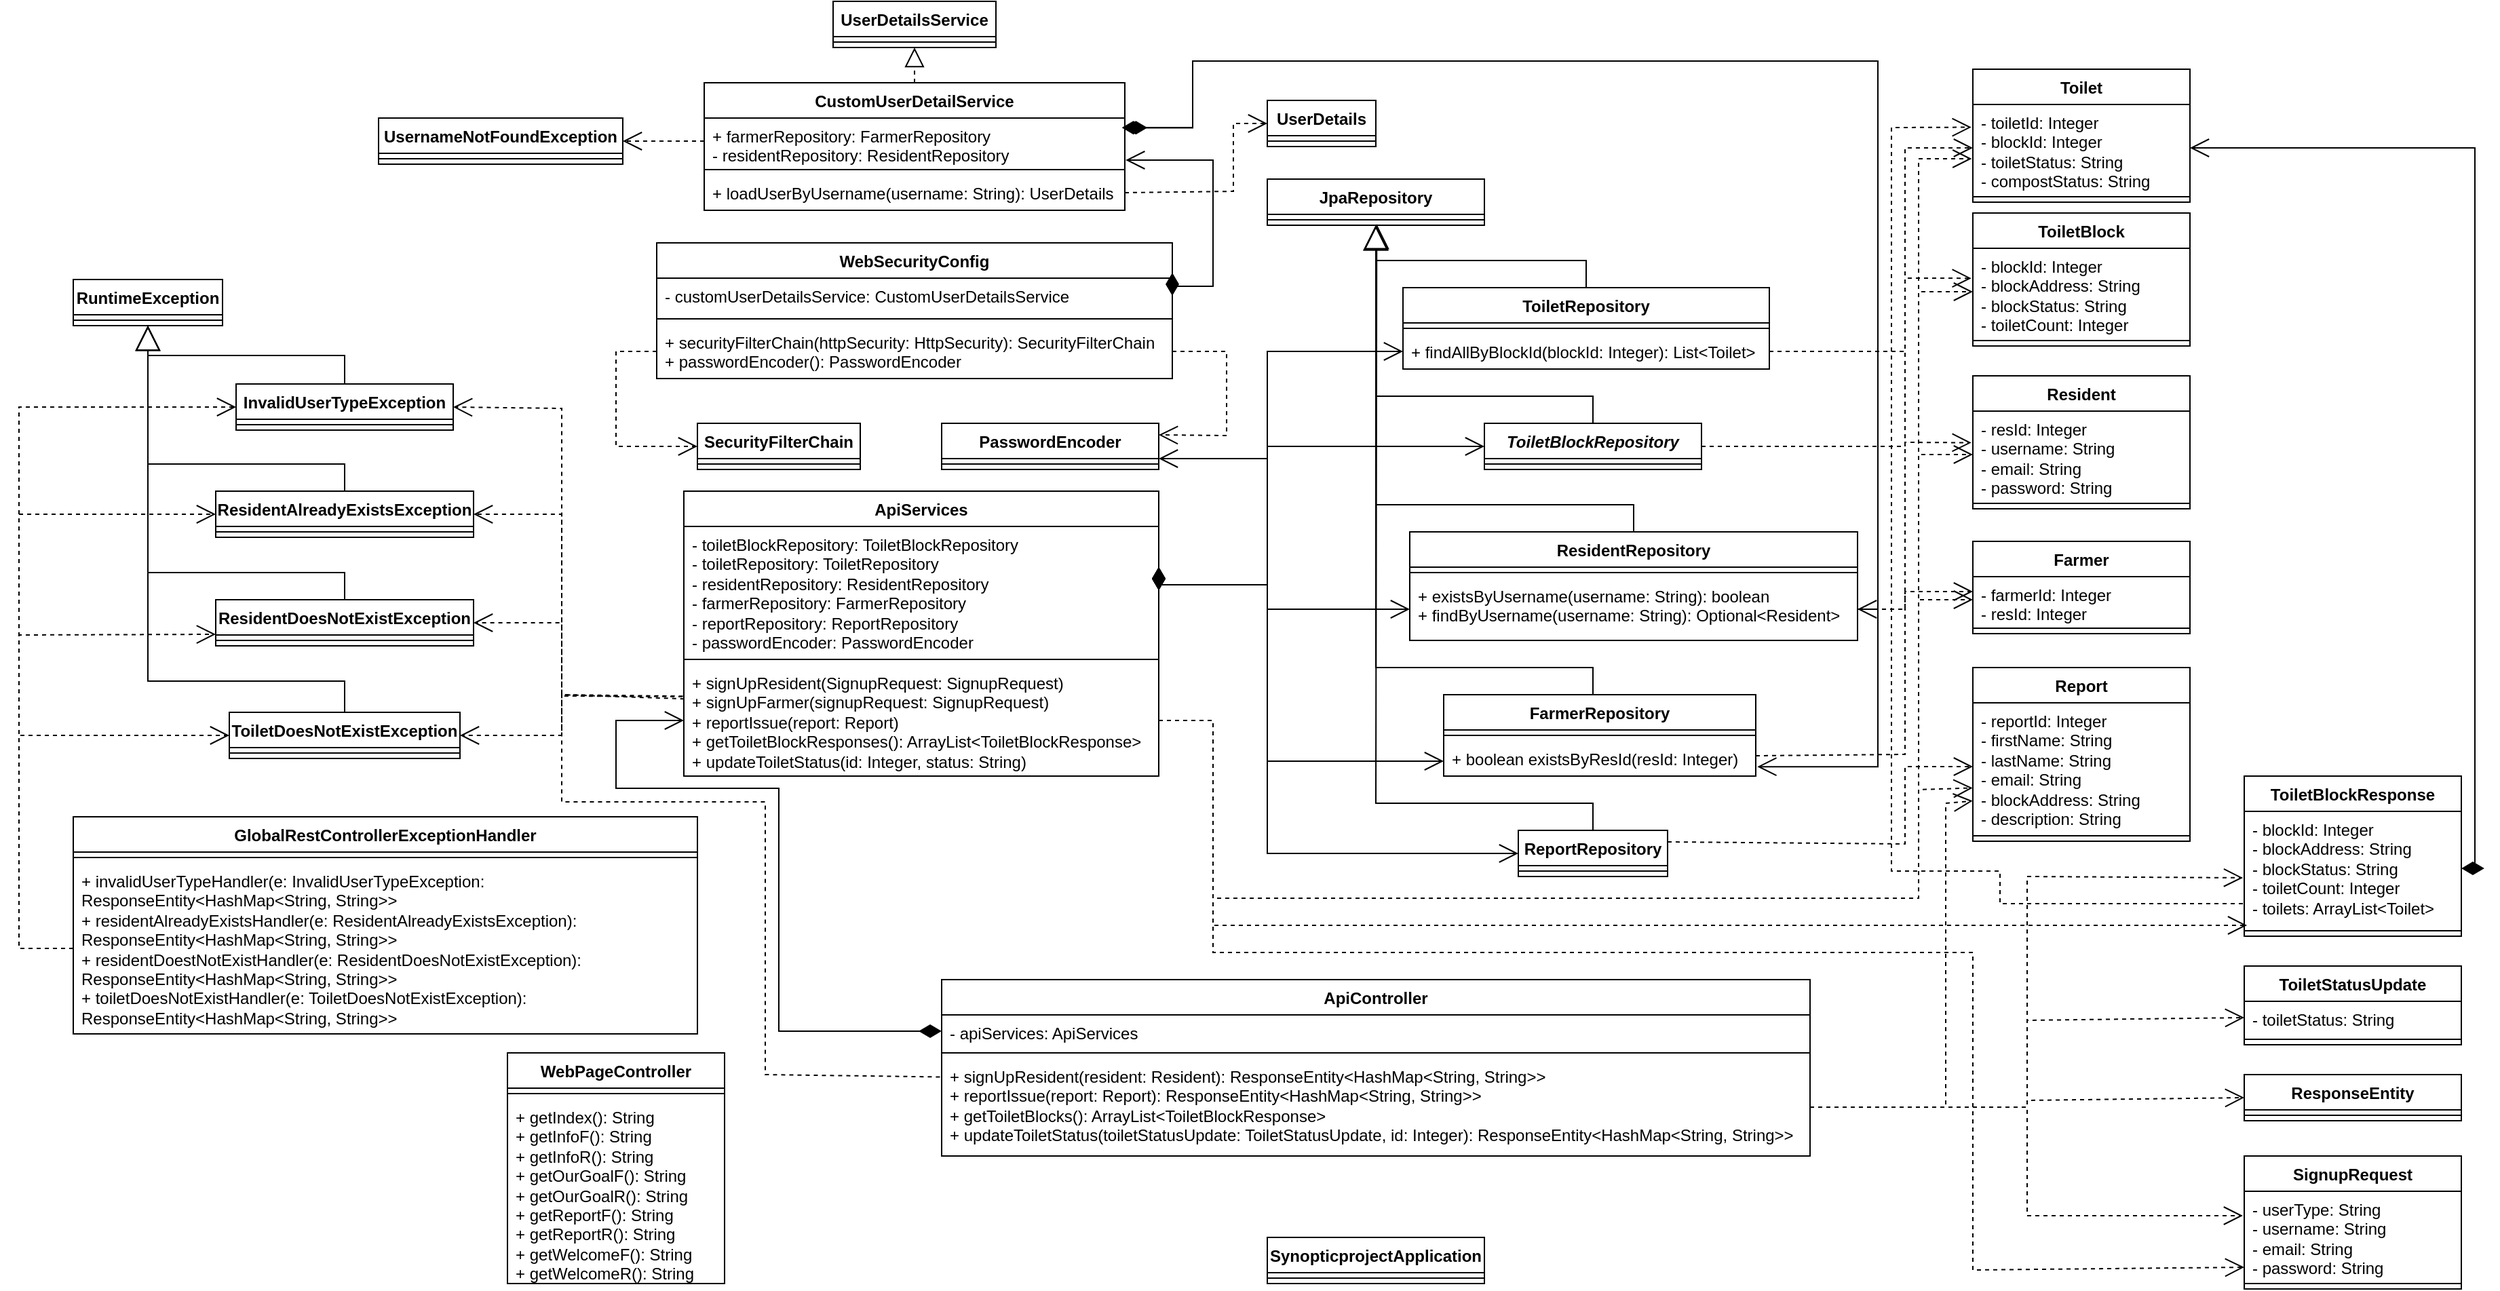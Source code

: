 <mxfile version="27.1.4">
  <diagram name="Page-1" id="cPCItrntrJXn3b4PFShH">
    <mxGraphModel dx="1148" dy="518" grid="1" gridSize="10" guides="1" tooltips="1" connect="1" arrows="1" fold="1" page="1" pageScale="1" pageWidth="1920" pageHeight="1080" math="0" shadow="0">
      <root>
        <mxCell id="0" />
        <mxCell id="1" parent="0" />
        <mxCell id="fgQgiCOuEwH0M2lLemn4-1" value="&lt;div&gt;ApiController&lt;/div&gt;" style="swimlane;fontStyle=1;align=center;verticalAlign=top;childLayout=stackLayout;horizontal=1;startSize=26;horizontalStack=0;resizeParent=1;resizeParentMax=0;resizeLast=0;collapsible=1;marginBottom=0;whiteSpace=wrap;html=1;" parent="1" vertex="1">
          <mxGeometry x="735" y="811" width="640" height="130" as="geometry" />
        </mxCell>
        <mxCell id="fgQgiCOuEwH0M2lLemn4-2" value="- apiServices: ApiServices" style="text;strokeColor=none;fillColor=none;align=left;verticalAlign=top;spacingLeft=4;spacingRight=4;overflow=hidden;rotatable=0;points=[[0,0.5],[1,0.5]];portConstraint=eastwest;whiteSpace=wrap;html=1;" parent="fgQgiCOuEwH0M2lLemn4-1" vertex="1">
          <mxGeometry y="26" width="640" height="24" as="geometry" />
        </mxCell>
        <mxCell id="fgQgiCOuEwH0M2lLemn4-3" value="" style="line;strokeWidth=1;fillColor=none;align=left;verticalAlign=middle;spacingTop=-1;spacingLeft=3;spacingRight=3;rotatable=0;labelPosition=right;points=[];portConstraint=eastwest;strokeColor=inherit;" parent="fgQgiCOuEwH0M2lLemn4-1" vertex="1">
          <mxGeometry y="50" width="640" height="8" as="geometry" />
        </mxCell>
        <mxCell id="fgQgiCOuEwH0M2lLemn4-4" value="&lt;div&gt;+ signUpResident(resident: Resident): ResponseEntity&amp;lt;HashMap&amp;lt;String, String&amp;gt;&amp;gt;&lt;/div&gt;&lt;div&gt;+ reportIssue(report: Report): ResponseEntity&amp;lt;HashMap&amp;lt;String, String&amp;gt;&amp;gt;&lt;/div&gt;&lt;div&gt;+ getToiletBlocks(): ArrayList&amp;lt;ToiletBlockResponse&amp;gt;&lt;/div&gt;&lt;div&gt;+ updateToiletStatus(toiletStatusUpdate: ToiletStatusUpdate, id: Integer): ResponseEntity&amp;lt;HashMap&amp;lt;String, String&amp;gt;&amp;gt;&lt;/div&gt;" style="text;strokeColor=none;fillColor=none;align=left;verticalAlign=top;spacingLeft=4;spacingRight=4;overflow=hidden;rotatable=0;points=[[0,0.5],[1,0.5]];portConstraint=eastwest;whiteSpace=wrap;html=1;" parent="fgQgiCOuEwH0M2lLemn4-1" vertex="1">
          <mxGeometry y="58" width="640" height="72" as="geometry" />
        </mxCell>
        <mxCell id="fgQgiCOuEwH0M2lLemn4-5" value="Farmer" style="swimlane;fontStyle=1;align=center;verticalAlign=top;childLayout=stackLayout;horizontal=1;startSize=26;horizontalStack=0;resizeParent=1;resizeParentMax=0;resizeLast=0;collapsible=1;marginBottom=0;whiteSpace=wrap;html=1;" parent="1" vertex="1">
          <mxGeometry x="1495" y="488" width="160" height="68" as="geometry" />
        </mxCell>
        <mxCell id="fgQgiCOuEwH0M2lLemn4-6" value="&lt;div&gt;- farmerId: Integer&lt;/div&gt;&lt;div&gt;- resId: Integer&lt;/div&gt;" style="text;strokeColor=none;fillColor=none;align=left;verticalAlign=top;spacingLeft=4;spacingRight=4;overflow=hidden;rotatable=0;points=[[0,0.5],[1,0.5]];portConstraint=eastwest;whiteSpace=wrap;html=1;" parent="fgQgiCOuEwH0M2lLemn4-5" vertex="1">
          <mxGeometry y="26" width="160" height="34" as="geometry" />
        </mxCell>
        <mxCell id="fgQgiCOuEwH0M2lLemn4-7" value="" style="line;strokeWidth=1;fillColor=none;align=left;verticalAlign=middle;spacingTop=-1;spacingLeft=3;spacingRight=3;rotatable=0;labelPosition=right;points=[];portConstraint=eastwest;strokeColor=inherit;" parent="fgQgiCOuEwH0M2lLemn4-5" vertex="1">
          <mxGeometry y="60" width="160" height="8" as="geometry" />
        </mxCell>
        <mxCell id="fgQgiCOuEwH0M2lLemn4-22" value="SynopticprojectApplication" style="swimlane;fontStyle=1;align=center;verticalAlign=top;childLayout=stackLayout;horizontal=1;startSize=26;horizontalStack=0;resizeParent=1;resizeParentMax=0;resizeLast=0;collapsible=1;marginBottom=0;whiteSpace=wrap;html=1;" parent="1" vertex="1">
          <mxGeometry x="975" y="1001" width="160" height="34" as="geometry" />
        </mxCell>
        <mxCell id="fgQgiCOuEwH0M2lLemn4-24" value="" style="line;strokeWidth=1;fillColor=none;align=left;verticalAlign=middle;spacingTop=-1;spacingLeft=3;spacingRight=3;rotatable=0;labelPosition=right;points=[];portConstraint=eastwest;strokeColor=inherit;" parent="fgQgiCOuEwH0M2lLemn4-22" vertex="1">
          <mxGeometry y="26" width="160" height="8" as="geometry" />
        </mxCell>
        <mxCell id="fgQgiCOuEwH0M2lLemn4-26" value="Toilet" style="swimlane;fontStyle=1;align=center;verticalAlign=top;childLayout=stackLayout;horizontal=1;startSize=26;horizontalStack=0;resizeParent=1;resizeParentMax=0;resizeLast=0;collapsible=1;marginBottom=0;whiteSpace=wrap;html=1;" parent="1" vertex="1">
          <mxGeometry x="1495" y="140" width="160" height="98" as="geometry" />
        </mxCell>
        <mxCell id="fgQgiCOuEwH0M2lLemn4-27" value="&lt;div&gt;- toiletId: Integer&lt;/div&gt;&lt;div&gt;- blockId: Integer&lt;/div&gt;&lt;div&gt;- toiletStatus: String&lt;/div&gt;&lt;div&gt;- compostStatus: String&lt;/div&gt;" style="text;strokeColor=none;fillColor=none;align=left;verticalAlign=top;spacingLeft=4;spacingRight=4;overflow=hidden;rotatable=0;points=[[0,0.5],[1,0.5]];portConstraint=eastwest;whiteSpace=wrap;html=1;" parent="fgQgiCOuEwH0M2lLemn4-26" vertex="1">
          <mxGeometry y="26" width="160" height="64" as="geometry" />
        </mxCell>
        <mxCell id="fgQgiCOuEwH0M2lLemn4-28" value="" style="line;strokeWidth=1;fillColor=none;align=left;verticalAlign=middle;spacingTop=-1;spacingLeft=3;spacingRight=3;rotatable=0;labelPosition=right;points=[];portConstraint=eastwest;strokeColor=inherit;" parent="fgQgiCOuEwH0M2lLemn4-26" vertex="1">
          <mxGeometry y="90" width="160" height="8" as="geometry" />
        </mxCell>
        <mxCell id="fgQgiCOuEwH0M2lLemn4-30" value="ToiletBlock" style="swimlane;fontStyle=1;align=center;verticalAlign=top;childLayout=stackLayout;horizontal=1;startSize=26;horizontalStack=0;resizeParent=1;resizeParentMax=0;resizeLast=0;collapsible=1;marginBottom=0;whiteSpace=wrap;html=1;" parent="1" vertex="1">
          <mxGeometry x="1495" y="246" width="160" height="98" as="geometry" />
        </mxCell>
        <mxCell id="fgQgiCOuEwH0M2lLemn4-31" value="&lt;div&gt;- blockId: Integer&lt;/div&gt;&lt;div&gt;- blockAddress: String&lt;/div&gt;&lt;div&gt;- blockStatus: String&lt;/div&gt;&lt;div&gt;- toiletCount: Integer&lt;/div&gt;" style="text;strokeColor=none;fillColor=none;align=left;verticalAlign=top;spacingLeft=4;spacingRight=4;overflow=hidden;rotatable=0;points=[[0,0.5],[1,0.5]];portConstraint=eastwest;whiteSpace=wrap;html=1;" parent="fgQgiCOuEwH0M2lLemn4-30" vertex="1">
          <mxGeometry y="26" width="160" height="64" as="geometry" />
        </mxCell>
        <mxCell id="fgQgiCOuEwH0M2lLemn4-32" value="" style="line;strokeWidth=1;fillColor=none;align=left;verticalAlign=middle;spacingTop=-1;spacingLeft=3;spacingRight=3;rotatable=0;labelPosition=right;points=[];portConstraint=eastwest;strokeColor=inherit;" parent="fgQgiCOuEwH0M2lLemn4-30" vertex="1">
          <mxGeometry y="90" width="160" height="8" as="geometry" />
        </mxCell>
        <mxCell id="fgQgiCOuEwH0M2lLemn4-34" value="&lt;i&gt;ToiletBlockRepository&lt;/i&gt;" style="swimlane;fontStyle=1;align=center;verticalAlign=top;childLayout=stackLayout;horizontal=1;startSize=26;horizontalStack=0;resizeParent=1;resizeParentMax=0;resizeLast=0;collapsible=1;marginBottom=0;whiteSpace=wrap;html=1;" parent="1" vertex="1">
          <mxGeometry x="1135" y="401" width="160" height="34" as="geometry" />
        </mxCell>
        <mxCell id="fgQgiCOuEwH0M2lLemn4-36" value="" style="line;strokeWidth=1;fillColor=none;align=left;verticalAlign=middle;spacingTop=-1;spacingLeft=3;spacingRight=3;rotatable=0;labelPosition=right;points=[];portConstraint=eastwest;strokeColor=inherit;" parent="fgQgiCOuEwH0M2lLemn4-34" vertex="1">
          <mxGeometry y="26" width="160" height="8" as="geometry" />
        </mxCell>
        <mxCell id="fgQgiCOuEwH0M2lLemn4-42" value="WebPageController" style="swimlane;fontStyle=1;align=center;verticalAlign=top;childLayout=stackLayout;horizontal=1;startSize=26;horizontalStack=0;resizeParent=1;resizeParentMax=0;resizeLast=0;collapsible=1;marginBottom=0;whiteSpace=wrap;html=1;" parent="1" vertex="1">
          <mxGeometry x="415" y="865" width="160" height="170" as="geometry" />
        </mxCell>
        <mxCell id="fgQgiCOuEwH0M2lLemn4-44" value="" style="line;strokeWidth=1;fillColor=none;align=left;verticalAlign=middle;spacingTop=-1;spacingLeft=3;spacingRight=3;rotatable=0;labelPosition=right;points=[];portConstraint=eastwest;strokeColor=inherit;" parent="fgQgiCOuEwH0M2lLemn4-42" vertex="1">
          <mxGeometry y="26" width="160" height="8" as="geometry" />
        </mxCell>
        <mxCell id="fgQgiCOuEwH0M2lLemn4-45" value="&lt;div&gt;+ getIndex(): String&lt;/div&gt;&lt;div&gt;+ getInfoF(): String&lt;/div&gt;&lt;div&gt;+ getInfoR(): String&lt;/div&gt;&lt;div&gt;+ getOurGoalF(): String&lt;/div&gt;&lt;div&gt;+ getOurGoalR(): String&lt;/div&gt;&lt;div&gt;+ getReportF(): String&lt;/div&gt;&lt;div&gt;+ getReportR(): String&lt;/div&gt;&lt;div&gt;+ getWelcomeF(): String&lt;/div&gt;&lt;div&gt;+ getWelcomeR(): String&lt;/div&gt;" style="text;strokeColor=none;fillColor=none;align=left;verticalAlign=top;spacingLeft=4;spacingRight=4;overflow=hidden;rotatable=0;points=[[0,0.5],[1,0.5]];portConstraint=eastwest;whiteSpace=wrap;html=1;" parent="fgQgiCOuEwH0M2lLemn4-42" vertex="1">
          <mxGeometry y="34" width="160" height="136" as="geometry" />
        </mxCell>
        <mxCell id="fgQgiCOuEwH0M2lLemn4-46" value="JpaRepository" style="swimlane;fontStyle=1;align=center;verticalAlign=top;childLayout=stackLayout;horizontal=1;startSize=26;horizontalStack=0;resizeParent=1;resizeParentMax=0;resizeLast=0;collapsible=1;marginBottom=0;whiteSpace=wrap;html=1;" parent="1" vertex="1">
          <mxGeometry x="975" y="221" width="160" height="34" as="geometry" />
        </mxCell>
        <mxCell id="fgQgiCOuEwH0M2lLemn4-48" value="" style="line;strokeWidth=1;fillColor=none;align=left;verticalAlign=middle;spacingTop=-1;spacingLeft=3;spacingRight=3;rotatable=0;labelPosition=right;points=[];portConstraint=eastwest;strokeColor=inherit;" parent="fgQgiCOuEwH0M2lLemn4-46" vertex="1">
          <mxGeometry y="26" width="160" height="8" as="geometry" />
        </mxCell>
        <mxCell id="fgQgiCOuEwH0M2lLemn4-51" value="" style="endArrow=block;endSize=16;endFill=0;html=1;rounded=0;entryX=0.5;entryY=1;entryDx=0;entryDy=0;exitX=0.5;exitY=0;exitDx=0;exitDy=0;" parent="1" source="_Gm8O1rOUF-73QXA8_ss-20" target="fgQgiCOuEwH0M2lLemn4-46" edge="1">
          <mxGeometry width="160" relative="1" as="geometry">
            <mxPoint x="935" y="421" as="sourcePoint" />
            <mxPoint x="1095" y="411" as="targetPoint" />
            <Array as="points">
              <mxPoint x="1245" y="461" />
              <mxPoint x="1055" y="461" />
              <mxPoint x="1055" y="401" />
            </Array>
          </mxGeometry>
        </mxCell>
        <mxCell id="fgQgiCOuEwH0M2lLemn4-52" value="" style="endArrow=block;endSize=16;endFill=0;html=1;rounded=0;entryX=0.5;entryY=1;entryDx=0;entryDy=0;exitX=0.5;exitY=0;exitDx=0;exitDy=0;" parent="1" target="fgQgiCOuEwH0M2lLemn4-46" edge="1">
          <mxGeometry width="160" relative="1" as="geometry">
            <mxPoint x="1215" y="603" as="sourcePoint" />
            <mxPoint x="1055" y="291" as="targetPoint" />
            <Array as="points">
              <mxPoint x="1215" y="581" />
              <mxPoint x="1055" y="581" />
              <mxPoint x="1055" y="461" />
              <mxPoint x="1055" y="311" />
            </Array>
          </mxGeometry>
        </mxCell>
        <mxCell id="fgQgiCOuEwH0M2lLemn4-53" value="" style="endArrow=block;endSize=16;endFill=0;html=1;rounded=0;exitX=0.5;exitY=0;exitDx=0;exitDy=0;" parent="1" source="fgQgiCOuEwH0M2lLemn4-34" target="fgQgiCOuEwH0M2lLemn4-48" edge="1">
          <mxGeometry width="160" relative="1" as="geometry">
            <mxPoint x="1175" y="421" as="sourcePoint" />
            <mxPoint x="1335" y="411.67" as="targetPoint" />
            <Array as="points">
              <mxPoint x="1215" y="381" />
              <mxPoint x="1175" y="381" />
              <mxPoint x="1135" y="381" />
              <mxPoint x="1055" y="381" />
            </Array>
          </mxGeometry>
        </mxCell>
        <mxCell id="fgQgiCOuEwH0M2lLemn4-54" value="" style="endArrow=block;endSize=16;endFill=0;html=1;rounded=0;entryX=0.5;entryY=1;entryDx=0;entryDy=0;exitX=0.5;exitY=0;exitDx=0;exitDy=0;" parent="1" source="_Gm8O1rOUF-73QXA8_ss-24" target="fgQgiCOuEwH0M2lLemn4-46" edge="1">
          <mxGeometry width="160" relative="1" as="geometry">
            <mxPoint x="1210" y="289" as="sourcePoint" />
            <mxPoint x="1055" y="257" as="targetPoint" />
            <Array as="points">
              <mxPoint x="1210" y="281" />
              <mxPoint x="1055" y="281" />
            </Array>
          </mxGeometry>
        </mxCell>
        <mxCell id="_Gm8O1rOUF-73QXA8_ss-1" value="SignupRequest" style="swimlane;fontStyle=1;align=center;verticalAlign=top;childLayout=stackLayout;horizontal=1;startSize=26;horizontalStack=0;resizeParent=1;resizeParentMax=0;resizeLast=0;collapsible=1;marginBottom=0;whiteSpace=wrap;html=1;" parent="1" vertex="1">
          <mxGeometry x="1695" y="941" width="160" height="98" as="geometry" />
        </mxCell>
        <mxCell id="_Gm8O1rOUF-73QXA8_ss-2" value="&lt;div&gt;- userType: String&lt;/div&gt;&lt;div&gt;- username: String&lt;/div&gt;&lt;div&gt;- email: String&lt;/div&gt;&lt;div&gt;- password: String&lt;/div&gt;" style="text;strokeColor=none;fillColor=none;align=left;verticalAlign=top;spacingLeft=4;spacingRight=4;overflow=hidden;rotatable=0;points=[[0,0.5],[1,0.5]];portConstraint=eastwest;whiteSpace=wrap;html=1;" parent="_Gm8O1rOUF-73QXA8_ss-1" vertex="1">
          <mxGeometry y="26" width="160" height="64" as="geometry" />
        </mxCell>
        <mxCell id="_Gm8O1rOUF-73QXA8_ss-3" value="" style="line;strokeWidth=1;fillColor=none;align=left;verticalAlign=middle;spacingTop=-1;spacingLeft=3;spacingRight=3;rotatable=0;labelPosition=right;points=[];portConstraint=eastwest;strokeColor=inherit;" parent="_Gm8O1rOUF-73QXA8_ss-1" vertex="1">
          <mxGeometry y="90" width="160" height="8" as="geometry" />
        </mxCell>
        <mxCell id="_Gm8O1rOUF-73QXA8_ss-5" value="ToiletBlockResponse" style="swimlane;fontStyle=1;align=center;verticalAlign=top;childLayout=stackLayout;horizontal=1;startSize=26;horizontalStack=0;resizeParent=1;resizeParentMax=0;resizeLast=0;collapsible=1;marginBottom=0;whiteSpace=wrap;html=1;" parent="1" vertex="1">
          <mxGeometry x="1695" y="661" width="160" height="118" as="geometry" />
        </mxCell>
        <mxCell id="_Gm8O1rOUF-73QXA8_ss-6" value="&lt;div&gt;- blockId: Integer&lt;/div&gt;&lt;div&gt;- blockAddress: String&lt;/div&gt;&lt;div&gt;- blockStatus: String&lt;/div&gt;&lt;div&gt;- toiletCount: Integer&lt;/div&gt;&lt;div&gt;- toilets: ArrayList&amp;lt;Toilet&amp;gt;&lt;/div&gt;" style="text;strokeColor=none;fillColor=none;align=left;verticalAlign=top;spacingLeft=4;spacingRight=4;overflow=hidden;rotatable=0;points=[[0,0.5],[1,0.5]];portConstraint=eastwest;whiteSpace=wrap;html=1;" parent="_Gm8O1rOUF-73QXA8_ss-5" vertex="1">
          <mxGeometry y="26" width="160" height="84" as="geometry" />
        </mxCell>
        <mxCell id="_Gm8O1rOUF-73QXA8_ss-7" value="" style="line;strokeWidth=1;fillColor=none;align=left;verticalAlign=middle;spacingTop=-1;spacingLeft=3;spacingRight=3;rotatable=0;labelPosition=right;points=[];portConstraint=eastwest;strokeColor=inherit;" parent="_Gm8O1rOUF-73QXA8_ss-5" vertex="1">
          <mxGeometry y="110" width="160" height="8" as="geometry" />
        </mxCell>
        <mxCell id="_Gm8O1rOUF-73QXA8_ss-9" value="ToiletStatusUpdate" style="swimlane;fontStyle=1;align=center;verticalAlign=top;childLayout=stackLayout;horizontal=1;startSize=26;horizontalStack=0;resizeParent=1;resizeParentMax=0;resizeLast=0;collapsible=1;marginBottom=0;whiteSpace=wrap;html=1;" parent="1" vertex="1">
          <mxGeometry x="1695" y="801" width="160" height="58" as="geometry" />
        </mxCell>
        <mxCell id="_Gm8O1rOUF-73QXA8_ss-10" value="- toiletStatus: String" style="text;strokeColor=none;fillColor=none;align=left;verticalAlign=top;spacingLeft=4;spacingRight=4;overflow=hidden;rotatable=0;points=[[0,0.5],[1,0.5]];portConstraint=eastwest;whiteSpace=wrap;html=1;" parent="_Gm8O1rOUF-73QXA8_ss-9" vertex="1">
          <mxGeometry y="26" width="160" height="24" as="geometry" />
        </mxCell>
        <mxCell id="_Gm8O1rOUF-73QXA8_ss-11" value="" style="line;strokeWidth=1;fillColor=none;align=left;verticalAlign=middle;spacingTop=-1;spacingLeft=3;spacingRight=3;rotatable=0;labelPosition=right;points=[];portConstraint=eastwest;strokeColor=inherit;" parent="_Gm8O1rOUF-73QXA8_ss-9" vertex="1">
          <mxGeometry y="50" width="160" height="8" as="geometry" />
        </mxCell>
        <mxCell id="_Gm8O1rOUF-73QXA8_ss-13" value="ApiServices" style="swimlane;fontStyle=1;align=center;verticalAlign=top;childLayout=stackLayout;horizontal=1;startSize=26;horizontalStack=0;resizeParent=1;resizeParentMax=0;resizeLast=0;collapsible=1;marginBottom=0;whiteSpace=wrap;html=1;" parent="1" vertex="1">
          <mxGeometry x="545" y="451" width="350" height="210" as="geometry" />
        </mxCell>
        <mxCell id="_Gm8O1rOUF-73QXA8_ss-14" value="&lt;div&gt;- toiletBlockRepository: ToiletBlockRepository&lt;/div&gt;&lt;div&gt;- toiletRepository: ToiletRepository&lt;/div&gt;&lt;div&gt;- residentRepository: ResidentRepository&lt;/div&gt;&lt;div&gt;- farmerRepository: FarmerRepository&lt;/div&gt;&lt;div&gt;- reportRepository: ReportRepository&lt;/div&gt;&lt;div&gt;- passwordEncoder: PasswordEncoder&lt;/div&gt;" style="text;strokeColor=none;fillColor=none;align=left;verticalAlign=top;spacingLeft=4;spacingRight=4;overflow=hidden;rotatable=0;points=[[0,0.5],[1,0.5]];portConstraint=eastwest;whiteSpace=wrap;html=1;" parent="_Gm8O1rOUF-73QXA8_ss-13" vertex="1">
          <mxGeometry y="26" width="350" height="94" as="geometry" />
        </mxCell>
        <mxCell id="_Gm8O1rOUF-73QXA8_ss-15" value="" style="line;strokeWidth=1;fillColor=none;align=left;verticalAlign=middle;spacingTop=-1;spacingLeft=3;spacingRight=3;rotatable=0;labelPosition=right;points=[];portConstraint=eastwest;strokeColor=inherit;" parent="_Gm8O1rOUF-73QXA8_ss-13" vertex="1">
          <mxGeometry y="120" width="350" height="8" as="geometry" />
        </mxCell>
        <mxCell id="_Gm8O1rOUF-73QXA8_ss-16" value="&lt;div&gt;+ signUpResident(SignupRequest: SignupRequest)&lt;/div&gt;&lt;div&gt;+ signUpFarmer(signupRequest: SignupRequest)&lt;/div&gt;&lt;div&gt;+ reportIssue(report: Report)&lt;/div&gt;&lt;div&gt;+ getToiletBlockResponses(): ArrayList&amp;lt;ToiletBlockResponse&amp;gt;&lt;/div&gt;&lt;div&gt;+ updateToiletStatus(id: Integer, status: String)&lt;/div&gt;" style="text;strokeColor=none;fillColor=none;align=left;verticalAlign=top;spacingLeft=4;spacingRight=4;overflow=hidden;rotatable=0;points=[[0,0.5],[1,0.5]];portConstraint=eastwest;whiteSpace=wrap;html=1;" parent="_Gm8O1rOUF-73QXA8_ss-13" vertex="1">
          <mxGeometry y="128" width="350" height="82" as="geometry" />
        </mxCell>
        <mxCell id="_Gm8O1rOUF-73QXA8_ss-24" value="ToiletRepository" style="swimlane;fontStyle=1;align=center;verticalAlign=top;childLayout=stackLayout;horizontal=1;startSize=26;horizontalStack=0;resizeParent=1;resizeParentMax=0;resizeLast=0;collapsible=1;marginBottom=0;whiteSpace=wrap;html=1;" parent="1" vertex="1">
          <mxGeometry x="1075" y="301" width="270" height="60" as="geometry" />
        </mxCell>
        <mxCell id="_Gm8O1rOUF-73QXA8_ss-26" value="" style="line;strokeWidth=1;fillColor=none;align=left;verticalAlign=middle;spacingTop=-1;spacingLeft=3;spacingRight=3;rotatable=0;labelPosition=right;points=[];portConstraint=eastwest;strokeColor=inherit;" parent="_Gm8O1rOUF-73QXA8_ss-24" vertex="1">
          <mxGeometry y="26" width="270" height="8" as="geometry" />
        </mxCell>
        <mxCell id="_Gm8O1rOUF-73QXA8_ss-27" value="+ findAllByBlockId(blockId: Integer): List&amp;lt;Toilet&amp;gt;" style="text;strokeColor=none;fillColor=none;align=left;verticalAlign=top;spacingLeft=4;spacingRight=4;overflow=hidden;rotatable=0;points=[[0,0.5],[1,0.5]];portConstraint=eastwest;whiteSpace=wrap;html=1;" parent="_Gm8O1rOUF-73QXA8_ss-24" vertex="1">
          <mxGeometry y="34" width="270" height="26" as="geometry" />
        </mxCell>
        <mxCell id="_Gm8O1rOUF-73QXA8_ss-30" value="" style="endArrow=open;endSize=12;dashed=1;html=1;rounded=0;entryX=0;entryY=0.5;entryDx=0;entryDy=0;exitX=1;exitY=0.5;exitDx=0;exitDy=0;" parent="1" source="_Gm8O1rOUF-73QXA8_ss-27" target="fgQgiCOuEwH0M2lLemn4-27" edge="1">
          <mxGeometry width="160" relative="1" as="geometry">
            <mxPoint x="1355" y="411" as="sourcePoint" />
            <mxPoint x="1515" y="479" as="targetPoint" />
            <Array as="points">
              <mxPoint x="1445" y="348" />
              <mxPoint x="1445" y="198" />
            </Array>
          </mxGeometry>
        </mxCell>
        <mxCell id="_Gm8O1rOUF-73QXA8_ss-34" value="" style="endArrow=open;html=1;endSize=12;startArrow=diamondThin;startSize=14;startFill=1;edgeStyle=orthogonalEdgeStyle;align=left;verticalAlign=bottom;rounded=0;exitX=0;exitY=0.5;exitDx=0;exitDy=0;entryX=0;entryY=0.5;entryDx=0;entryDy=0;" parent="1" source="fgQgiCOuEwH0M2lLemn4-2" target="_Gm8O1rOUF-73QXA8_ss-16" edge="1">
          <mxGeometry x="-1" y="3" relative="1" as="geometry">
            <mxPoint x="885" y="781" as="sourcePoint" />
            <mxPoint x="545" y="590" as="targetPoint" />
            <Array as="points">
              <mxPoint x="615" y="849" />
              <mxPoint x="615" y="670" />
              <mxPoint x="495" y="670" />
              <mxPoint x="495" y="620" />
            </Array>
          </mxGeometry>
        </mxCell>
        <mxCell id="_Gm8O1rOUF-73QXA8_ss-35" value="ResponseEntity" style="swimlane;fontStyle=1;align=center;verticalAlign=top;childLayout=stackLayout;horizontal=1;startSize=26;horizontalStack=0;resizeParent=1;resizeParentMax=0;resizeLast=0;collapsible=1;marginBottom=0;whiteSpace=wrap;html=1;" parent="1" vertex="1">
          <mxGeometry x="1695" y="881" width="160" height="34" as="geometry" />
        </mxCell>
        <mxCell id="_Gm8O1rOUF-73QXA8_ss-37" value="" style="line;strokeWidth=1;fillColor=none;align=left;verticalAlign=middle;spacingTop=-1;spacingLeft=3;spacingRight=3;rotatable=0;labelPosition=right;points=[];portConstraint=eastwest;strokeColor=inherit;" parent="_Gm8O1rOUF-73QXA8_ss-35" vertex="1">
          <mxGeometry y="26" width="160" height="8" as="geometry" />
        </mxCell>
        <mxCell id="_Gm8O1rOUF-73QXA8_ss-39" value="" style="endArrow=open;endSize=12;dashed=1;html=1;rounded=0;exitX=1;exitY=0.5;exitDx=0;exitDy=0;entryX=0;entryY=0.5;entryDx=0;entryDy=0;" parent="1" source="fgQgiCOuEwH0M2lLemn4-4" target="_Gm8O1rOUF-73QXA8_ss-35" edge="1">
          <mxGeometry width="160" relative="1" as="geometry">
            <mxPoint x="1450" y="854" as="sourcePoint" />
            <mxPoint x="1610" y="854" as="targetPoint" />
            <Array as="points">
              <mxPoint x="1535" y="905" />
              <mxPoint x="1535" y="900" />
            </Array>
          </mxGeometry>
        </mxCell>
        <mxCell id="_Gm8O1rOUF-73QXA8_ss-41" value="" style="endArrow=open;endSize=12;dashed=1;html=1;rounded=0;exitX=1;exitY=0.5;exitDx=0;exitDy=0;" parent="1" source="fgQgiCOuEwH0M2lLemn4-4" edge="1">
          <mxGeometry width="160" relative="1" as="geometry">
            <mxPoint x="1420" y="938" as="sourcePoint" />
            <mxPoint x="1694" y="985" as="targetPoint" />
            <Array as="points">
              <mxPoint x="1495" y="905" />
              <mxPoint x="1535" y="905" />
              <mxPoint x="1535" y="985" />
            </Array>
          </mxGeometry>
        </mxCell>
        <mxCell id="_Gm8O1rOUF-73QXA8_ss-42" value="" style="endArrow=open;endSize=12;dashed=1;html=1;rounded=0;entryX=-0.006;entryY=0.583;entryDx=0;entryDy=0;exitX=1;exitY=0.5;exitDx=0;exitDy=0;entryPerimeter=0;" parent="1" source="fgQgiCOuEwH0M2lLemn4-4" target="_Gm8O1rOUF-73QXA8_ss-6" edge="1">
          <mxGeometry width="160" relative="1" as="geometry">
            <mxPoint x="1375" y="908" as="sourcePoint" />
            <mxPoint x="1470" y="634" as="targetPoint" />
            <Array as="points">
              <mxPoint x="1495" y="905" />
              <mxPoint x="1535" y="905" />
              <mxPoint x="1535" y="735" />
            </Array>
          </mxGeometry>
        </mxCell>
        <mxCell id="_Gm8O1rOUF-73QXA8_ss-43" value="" style="endArrow=open;endSize=12;dashed=1;html=1;rounded=0;entryX=0;entryY=0.5;entryDx=0;entryDy=0;exitX=1;exitY=0.5;exitDx=0;exitDy=0;" parent="1" source="fgQgiCOuEwH0M2lLemn4-4" target="_Gm8O1rOUF-73QXA8_ss-10" edge="1">
          <mxGeometry width="160" relative="1" as="geometry">
            <mxPoint x="1410" y="924" as="sourcePoint" />
            <mxPoint x="1560" y="905" as="targetPoint" />
            <Array as="points">
              <mxPoint x="1495" y="905" />
              <mxPoint x="1535" y="905" />
              <mxPoint x="1535" y="841" />
            </Array>
          </mxGeometry>
        </mxCell>
        <mxCell id="_Gm8O1rOUF-73QXA8_ss-47" value="" style="endArrow=open;html=1;endSize=12;startArrow=diamondThin;startSize=14;startFill=1;edgeStyle=orthogonalEdgeStyle;align=left;verticalAlign=bottom;rounded=0;exitX=1;exitY=0.5;exitDx=0;exitDy=0;entryX=0;entryY=0.5;entryDx=0;entryDy=0;" parent="1" source="_Gm8O1rOUF-73QXA8_ss-14" target="_Gm8O1rOUF-73QXA8_ss-27" edge="1">
          <mxGeometry x="-1" y="3" relative="1" as="geometry">
            <mxPoint x="715" y="831" as="sourcePoint" />
            <mxPoint x="1055" y="341" as="targetPoint" />
            <Array as="points">
              <mxPoint x="895" y="520" />
              <mxPoint x="975" y="520" />
              <mxPoint x="975" y="348" />
            </Array>
          </mxGeometry>
        </mxCell>
        <mxCell id="_Gm8O1rOUF-73QXA8_ss-48" value="" style="endArrow=open;html=1;endSize=12;startArrow=diamondThin;startSize=14;startFill=1;edgeStyle=orthogonalEdgeStyle;align=left;verticalAlign=bottom;rounded=0;exitX=1;exitY=0.5;exitDx=0;exitDy=0;entryX=0;entryY=0.5;entryDx=0;entryDy=0;" parent="1" source="_Gm8O1rOUF-73QXA8_ss-14" target="_Gm8O1rOUF-73QXA8_ss-23" edge="1">
          <mxGeometry x="-1" y="3" relative="1" as="geometry">
            <mxPoint x="757" y="558" as="sourcePoint" />
            <mxPoint x="1025" y="521" as="targetPoint" />
            <Array as="points">
              <mxPoint x="895" y="520" />
              <mxPoint x="975" y="520" />
              <mxPoint x="975" y="538" />
            </Array>
          </mxGeometry>
        </mxCell>
        <mxCell id="_Gm8O1rOUF-73QXA8_ss-49" value="" style="endArrow=open;html=1;endSize=12;startArrow=diamondThin;startSize=14;startFill=1;edgeStyle=orthogonalEdgeStyle;align=left;verticalAlign=bottom;rounded=0;exitX=1;exitY=0.5;exitDx=0;exitDy=0;" parent="1" source="_Gm8O1rOUF-73QXA8_ss-14" target="WnZbm3nYskLtBstl4b6p-33" edge="1">
          <mxGeometry x="-1" y="3" relative="1" as="geometry">
            <mxPoint x="895" y="469" as="sourcePoint" />
            <mxPoint x="1135" y="650" as="targetPoint" />
            <Array as="points">
              <mxPoint x="895" y="520" />
              <mxPoint x="975" y="520" />
              <mxPoint x="975" y="650" />
            </Array>
          </mxGeometry>
        </mxCell>
        <mxCell id="_Gm8O1rOUF-73QXA8_ss-51" value="" style="endArrow=open;endSize=12;dashed=1;html=1;rounded=0;exitX=1;exitY=0.5;exitDx=0;exitDy=0;entryX=0;entryY=0.875;entryDx=0;entryDy=0;entryPerimeter=0;" parent="1" source="_Gm8O1rOUF-73QXA8_ss-16" target="_Gm8O1rOUF-73QXA8_ss-2" edge="1">
          <mxGeometry width="160" relative="1" as="geometry">
            <mxPoint x="725" y="850" as="sourcePoint" />
            <mxPoint x="1245" y="589" as="targetPoint" />
            <Array as="points">
              <mxPoint x="935" y="620" />
              <mxPoint x="935" y="791" />
              <mxPoint x="1215" y="791" />
              <mxPoint x="1495" y="791" />
              <mxPoint x="1495" y="1025" />
            </Array>
          </mxGeometry>
        </mxCell>
        <mxCell id="_Gm8O1rOUF-73QXA8_ss-20" value="ResidentRepository" style="swimlane;fontStyle=1;align=center;verticalAlign=top;childLayout=stackLayout;horizontal=1;startSize=26;horizontalStack=0;resizeParent=1;resizeParentMax=0;resizeLast=0;collapsible=1;marginBottom=0;whiteSpace=wrap;html=1;" parent="1" vertex="1">
          <mxGeometry x="1080" y="481" width="330" height="80" as="geometry" />
        </mxCell>
        <mxCell id="_Gm8O1rOUF-73QXA8_ss-22" value="" style="line;strokeWidth=1;fillColor=none;align=left;verticalAlign=middle;spacingTop=-1;spacingLeft=3;spacingRight=3;rotatable=0;labelPosition=right;points=[];portConstraint=eastwest;strokeColor=inherit;" parent="_Gm8O1rOUF-73QXA8_ss-20" vertex="1">
          <mxGeometry y="26" width="330" height="8" as="geometry" />
        </mxCell>
        <mxCell id="_Gm8O1rOUF-73QXA8_ss-23" value="&lt;div&gt;+ existsByUsername(username: String): boolean&lt;/div&gt;&lt;div&gt;+ findByUsername(username: String): Optional&amp;lt;Resident&amp;gt;&lt;/div&gt;" style="text;strokeColor=none;fillColor=none;align=left;verticalAlign=top;spacingLeft=4;spacingRight=4;overflow=hidden;rotatable=0;points=[[0,0.5],[1,0.5]];portConstraint=eastwest;whiteSpace=wrap;html=1;" parent="_Gm8O1rOUF-73QXA8_ss-20" vertex="1">
          <mxGeometry y="34" width="330" height="46" as="geometry" />
        </mxCell>
        <mxCell id="_Gm8O1rOUF-73QXA8_ss-55" value="" style="endArrow=open;endSize=12;dashed=1;html=1;rounded=0;exitX=1;exitY=0.5;exitDx=0;exitDy=0;entryX=0;entryY=0.5;entryDx=0;entryDy=0;" parent="1" source="_Gm8O1rOUF-73QXA8_ss-16" target="fgQgiCOuEwH0M2lLemn4-15" edge="1">
          <mxGeometry width="160" relative="1" as="geometry">
            <mxPoint x="535" y="690" as="sourcePoint" />
            <mxPoint x="1505" y="489" as="targetPoint" />
            <Array as="points">
              <mxPoint x="935" y="620" />
              <mxPoint x="935" y="751" />
              <mxPoint x="1175" y="751" />
              <mxPoint x="1455" y="751" />
              <mxPoint x="1455" y="424" />
            </Array>
          </mxGeometry>
        </mxCell>
        <mxCell id="fgQgiCOuEwH0M2lLemn4-14" value="Resident" style="swimlane;fontStyle=1;align=center;verticalAlign=top;childLayout=stackLayout;horizontal=1;startSize=26;horizontalStack=0;resizeParent=1;resizeParentMax=0;resizeLast=0;collapsible=1;marginBottom=0;whiteSpace=wrap;html=1;" parent="1" vertex="1">
          <mxGeometry x="1495" y="366" width="160" height="98" as="geometry" />
        </mxCell>
        <mxCell id="fgQgiCOuEwH0M2lLemn4-15" value="&lt;div&gt;- resId: Integer&lt;/div&gt;&lt;div&gt;- username: String&lt;/div&gt;&lt;div&gt;- email: String&lt;/div&gt;&lt;div&gt;- password: String&lt;/div&gt;" style="text;strokeColor=none;fillColor=none;align=left;verticalAlign=top;spacingLeft=4;spacingRight=4;overflow=hidden;rotatable=0;points=[[0,0.5],[1,0.5]];portConstraint=eastwest;whiteSpace=wrap;html=1;" parent="fgQgiCOuEwH0M2lLemn4-14" vertex="1">
          <mxGeometry y="26" width="160" height="64" as="geometry" />
        </mxCell>
        <mxCell id="fgQgiCOuEwH0M2lLemn4-16" value="" style="line;strokeWidth=1;fillColor=none;align=left;verticalAlign=middle;spacingTop=-1;spacingLeft=3;spacingRight=3;rotatable=0;labelPosition=right;points=[];portConstraint=eastwest;strokeColor=inherit;" parent="fgQgiCOuEwH0M2lLemn4-14" vertex="1">
          <mxGeometry y="90" width="160" height="8" as="geometry" />
        </mxCell>
        <mxCell id="_Gm8O1rOUF-73QXA8_ss-59" value="" style="endArrow=open;html=1;endSize=12;startArrow=diamondThin;startSize=14;startFill=1;edgeStyle=orthogonalEdgeStyle;align=left;verticalAlign=bottom;rounded=0;exitX=1;exitY=0.5;exitDx=0;exitDy=0;entryX=0;entryY=0.5;entryDx=0;entryDy=0;" parent="1" source="_Gm8O1rOUF-73QXA8_ss-14" target="fgQgiCOuEwH0M2lLemn4-34" edge="1">
          <mxGeometry x="-1" y="3" relative="1" as="geometry">
            <mxPoint x="915" y="451" as="sourcePoint" />
            <mxPoint x="1105" y="418" as="targetPoint" />
            <Array as="points">
              <mxPoint x="895" y="520" />
              <mxPoint x="975" y="520" />
              <mxPoint x="975" y="418" />
            </Array>
          </mxGeometry>
        </mxCell>
        <mxCell id="_Gm8O1rOUF-73QXA8_ss-60" value="" style="endArrow=open;endSize=12;dashed=1;html=1;rounded=0;exitX=1;exitY=0.5;exitDx=0;exitDy=0;entryX=0.013;entryY=0;entryDx=0;entryDy=0;entryPerimeter=0;" parent="1" source="_Gm8O1rOUF-73QXA8_ss-16" target="_Gm8O1rOUF-73QXA8_ss-7" edge="1">
          <mxGeometry width="160" relative="1" as="geometry">
            <mxPoint x="1025" y="701" as="sourcePoint" />
            <mxPoint x="1185" y="701" as="targetPoint" />
            <Array as="points">
              <mxPoint x="935" y="620" />
              <mxPoint x="935" y="771" />
              <mxPoint x="1055" y="771" />
              <mxPoint x="1585" y="771" />
            </Array>
          </mxGeometry>
        </mxCell>
        <mxCell id="_Gm8O1rOUF-73QXA8_ss-61" value="" style="endArrow=open;endSize=12;dashed=1;html=1;rounded=0;exitX=1;exitY=0.5;exitDx=0;exitDy=0;entryX=-0.007;entryY=0.364;entryDx=0;entryDy=0;entryPerimeter=0;" parent="1" source="_Gm8O1rOUF-73QXA8_ss-23" target="fgQgiCOuEwH0M2lLemn4-15" edge="1">
          <mxGeometry width="160" relative="1" as="geometry">
            <mxPoint x="1295" y="611" as="sourcePoint" />
            <mxPoint x="1455" y="568" as="targetPoint" />
            <Array as="points">
              <mxPoint x="1445" y="538" />
              <mxPoint x="1445" y="481" />
              <mxPoint x="1445" y="415" />
            </Array>
          </mxGeometry>
        </mxCell>
        <mxCell id="_Gm8O1rOUF-73QXA8_ss-62" value="" style="endArrow=open;endSize=12;dashed=1;html=1;rounded=0;entryX=-0.007;entryY=0.262;entryDx=0;entryDy=0;entryPerimeter=0;" parent="1" target="fgQgiCOuEwH0M2lLemn4-27" edge="1">
          <mxGeometry width="160" relative="1" as="geometry">
            <mxPoint x="1694" y="755" as="sourcePoint" />
            <mxPoint x="1455" y="351" as="targetPoint" />
            <Array as="points">
              <mxPoint x="1515" y="755" />
              <mxPoint x="1515" y="731" />
              <mxPoint x="1435" y="731" />
              <mxPoint x="1435" y="541" />
              <mxPoint x="1435" y="183" />
            </Array>
          </mxGeometry>
        </mxCell>
        <mxCell id="57neW2gmWX5S_WTLYl4X-1" value="GlobalRestControllerExceptionHandler" style="swimlane;fontStyle=1;align=center;verticalAlign=top;childLayout=stackLayout;horizontal=1;startSize=26;horizontalStack=0;resizeParent=1;resizeParentMax=0;resizeLast=0;collapsible=1;marginBottom=0;whiteSpace=wrap;html=1;" parent="1" vertex="1">
          <mxGeometry x="95" y="691" width="460" height="160" as="geometry" />
        </mxCell>
        <mxCell id="57neW2gmWX5S_WTLYl4X-3" value="" style="line;strokeWidth=1;fillColor=none;align=left;verticalAlign=middle;spacingTop=-1;spacingLeft=3;spacingRight=3;rotatable=0;labelPosition=right;points=[];portConstraint=eastwest;strokeColor=inherit;" parent="57neW2gmWX5S_WTLYl4X-1" vertex="1">
          <mxGeometry y="26" width="460" height="8" as="geometry" />
        </mxCell>
        <mxCell id="57neW2gmWX5S_WTLYl4X-4" value="&lt;div&gt;+ invalidUserTypeHandler(e: InvalidUserTypeException: ResponseEntity&amp;lt;HashMap&amp;lt;String, String&amp;gt;&amp;gt;&lt;/div&gt;&lt;div&gt;+ residentAlreadyExistsHandler(e: ResidentAlreadyExistsException): ResponseEntity&amp;lt;HashMap&amp;lt;String, String&amp;gt;&amp;gt;&lt;/div&gt;&lt;div&gt;+ residentDoestNotExistHandler(e: ResidentDoesNotExistException): ResponseEntity&amp;lt;HashMap&amp;lt;String, String&amp;gt;&amp;gt;&lt;/div&gt;&lt;div&gt;+ toiletDoesNotExistHandler(e: ToiletDoesNotExistException): ResponseEntity&amp;lt;HashMap&amp;lt;String, String&amp;gt;&amp;gt;&lt;/div&gt;" style="text;strokeColor=none;fillColor=none;align=left;verticalAlign=top;spacingLeft=4;spacingRight=4;overflow=hidden;rotatable=0;points=[[0,0.5],[1,0.5]];portConstraint=eastwest;whiteSpace=wrap;html=1;" parent="57neW2gmWX5S_WTLYl4X-1" vertex="1">
          <mxGeometry y="34" width="460" height="126" as="geometry" />
        </mxCell>
        <mxCell id="57neW2gmWX5S_WTLYl4X-5" value="ResidentAlreadyExistsException" style="swimlane;fontStyle=1;align=center;verticalAlign=top;childLayout=stackLayout;horizontal=1;startSize=26;horizontalStack=0;resizeParent=1;resizeParentMax=0;resizeLast=0;collapsible=1;marginBottom=0;whiteSpace=wrap;html=1;" parent="1" vertex="1">
          <mxGeometry x="200" y="451" width="190" height="34" as="geometry" />
        </mxCell>
        <mxCell id="57neW2gmWX5S_WTLYl4X-7" value="" style="line;strokeWidth=1;fillColor=none;align=left;verticalAlign=middle;spacingTop=-1;spacingLeft=3;spacingRight=3;rotatable=0;labelPosition=right;points=[];portConstraint=eastwest;strokeColor=inherit;" parent="57neW2gmWX5S_WTLYl4X-5" vertex="1">
          <mxGeometry y="26" width="190" height="8" as="geometry" />
        </mxCell>
        <mxCell id="57neW2gmWX5S_WTLYl4X-11" value="ResidentDoesNotExistException" style="swimlane;fontStyle=1;align=center;verticalAlign=top;childLayout=stackLayout;horizontal=1;startSize=26;horizontalStack=0;resizeParent=1;resizeParentMax=0;resizeLast=0;collapsible=1;marginBottom=0;whiteSpace=wrap;html=1;" parent="1" vertex="1">
          <mxGeometry x="200" y="531" width="190" height="34" as="geometry" />
        </mxCell>
        <mxCell id="57neW2gmWX5S_WTLYl4X-12" value="" style="line;strokeWidth=1;fillColor=none;align=left;verticalAlign=middle;spacingTop=-1;spacingLeft=3;spacingRight=3;rotatable=0;labelPosition=right;points=[];portConstraint=eastwest;strokeColor=inherit;" parent="57neW2gmWX5S_WTLYl4X-11" vertex="1">
          <mxGeometry y="26" width="190" height="8" as="geometry" />
        </mxCell>
        <mxCell id="57neW2gmWX5S_WTLYl4X-13" value="ToiletDoesNotExistException" style="swimlane;fontStyle=1;align=center;verticalAlign=top;childLayout=stackLayout;horizontal=1;startSize=26;horizontalStack=0;resizeParent=1;resizeParentMax=0;resizeLast=0;collapsible=1;marginBottom=0;whiteSpace=wrap;html=1;" parent="1" vertex="1">
          <mxGeometry x="210" y="614" width="170" height="34" as="geometry" />
        </mxCell>
        <mxCell id="57neW2gmWX5S_WTLYl4X-14" value="" style="line;strokeWidth=1;fillColor=none;align=left;verticalAlign=middle;spacingTop=-1;spacingLeft=3;spacingRight=3;rotatable=0;labelPosition=right;points=[];portConstraint=eastwest;strokeColor=inherit;" parent="57neW2gmWX5S_WTLYl4X-13" vertex="1">
          <mxGeometry y="26" width="170" height="8" as="geometry" />
        </mxCell>
        <mxCell id="57neW2gmWX5S_WTLYl4X-15" value="RuntimeException" style="swimlane;fontStyle=1;align=center;verticalAlign=top;childLayout=stackLayout;horizontal=1;startSize=26;horizontalStack=0;resizeParent=1;resizeParentMax=0;resizeLast=0;collapsible=1;marginBottom=0;whiteSpace=wrap;html=1;" parent="1" vertex="1">
          <mxGeometry x="95" y="295" width="110" height="34" as="geometry" />
        </mxCell>
        <mxCell id="57neW2gmWX5S_WTLYl4X-17" value="" style="line;strokeWidth=1;fillColor=none;align=left;verticalAlign=middle;spacingTop=-1;spacingLeft=3;spacingRight=3;rotatable=0;labelPosition=right;points=[];portConstraint=eastwest;strokeColor=inherit;" parent="57neW2gmWX5S_WTLYl4X-15" vertex="1">
          <mxGeometry y="26" width="110" height="8" as="geometry" />
        </mxCell>
        <mxCell id="57neW2gmWX5S_WTLYl4X-20" value="" style="endArrow=block;endSize=16;endFill=0;html=1;rounded=0;exitX=0.5;exitY=0;exitDx=0;exitDy=0;entryX=0.5;entryY=1;entryDx=0;entryDy=0;" parent="1" source="57neW2gmWX5S_WTLYl4X-5" target="57neW2gmWX5S_WTLYl4X-15" edge="1">
          <mxGeometry width="160" relative="1" as="geometry">
            <mxPoint x="275" y="351" as="sourcePoint" />
            <mxPoint x="435" y="351" as="targetPoint" />
            <Array as="points">
              <mxPoint x="295" y="431" />
              <mxPoint x="150" y="431" />
            </Array>
          </mxGeometry>
        </mxCell>
        <mxCell id="57neW2gmWX5S_WTLYl4X-21" value="" style="endArrow=block;endSize=16;endFill=0;html=1;rounded=0;exitX=0.5;exitY=0;exitDx=0;exitDy=0;entryX=0.5;entryY=1;entryDx=0;entryDy=0;" parent="1" source="57neW2gmWX5S_WTLYl4X-11" target="57neW2gmWX5S_WTLYl4X-15" edge="1">
          <mxGeometry width="160" relative="1" as="geometry">
            <mxPoint x="255" y="323" as="sourcePoint" />
            <mxPoint x="415" y="323" as="targetPoint" />
            <Array as="points">
              <mxPoint x="295" y="511" />
              <mxPoint x="150" y="511" />
            </Array>
          </mxGeometry>
        </mxCell>
        <mxCell id="57neW2gmWX5S_WTLYl4X-22" value="" style="endArrow=block;endSize=16;endFill=0;html=1;rounded=0;exitX=0.5;exitY=0;exitDx=0;exitDy=0;entryX=0.5;entryY=1;entryDx=0;entryDy=0;" parent="1" source="57neW2gmWX5S_WTLYl4X-13" target="57neW2gmWX5S_WTLYl4X-15" edge="1">
          <mxGeometry width="160" relative="1" as="geometry">
            <mxPoint x="265" y="333" as="sourcePoint" />
            <mxPoint x="425" y="333" as="targetPoint" />
            <Array as="points">
              <mxPoint x="295" y="591" />
              <mxPoint x="150" y="591" />
            </Array>
          </mxGeometry>
        </mxCell>
        <mxCell id="57neW2gmWX5S_WTLYl4X-23" value="" style="endArrow=open;endSize=12;dashed=1;html=1;rounded=0;exitX=0;exitY=0.5;exitDx=0;exitDy=0;entryX=0;entryY=0.5;entryDx=0;entryDy=0;" parent="1" source="57neW2gmWX5S_WTLYl4X-4" target="57neW2gmWX5S_WTLYl4X-13" edge="1">
          <mxGeometry width="160" relative="1" as="geometry">
            <mxPoint x="105" y="951" as="sourcePoint" />
            <mxPoint x="265" y="951" as="targetPoint" />
            <Array as="points">
              <mxPoint x="55" y="788" />
              <mxPoint x="55" y="631" />
            </Array>
          </mxGeometry>
        </mxCell>
        <mxCell id="57neW2gmWX5S_WTLYl4X-24" value="" style="endArrow=open;endSize=12;dashed=1;html=1;rounded=0;exitX=0;exitY=0.5;exitDx=0;exitDy=0;entryX=0;entryY=0.75;entryDx=0;entryDy=0;" parent="1" source="57neW2gmWX5S_WTLYl4X-4" target="57neW2gmWX5S_WTLYl4X-11" edge="1">
          <mxGeometry width="160" relative="1" as="geometry">
            <mxPoint x="115" y="961" as="sourcePoint" />
            <mxPoint x="275" y="961" as="targetPoint" />
            <Array as="points">
              <mxPoint x="55" y="788" />
              <mxPoint x="55" y="557" />
            </Array>
          </mxGeometry>
        </mxCell>
        <mxCell id="57neW2gmWX5S_WTLYl4X-27" value="" style="endArrow=open;endSize=12;dashed=1;html=1;rounded=0;exitX=-0.003;exitY=0.285;exitDx=0;exitDy=0;exitPerimeter=0;entryX=1;entryY=0.5;entryDx=0;entryDy=0;" parent="1" source="_Gm8O1rOUF-73QXA8_ss-16" target="57neW2gmWX5S_WTLYl4X-5" edge="1">
          <mxGeometry width="160" relative="1" as="geometry">
            <mxPoint x="145" y="991" as="sourcePoint" />
            <mxPoint x="455" y="521" as="targetPoint" />
            <Array as="points">
              <mxPoint x="455" y="602" />
              <mxPoint x="455" y="468" />
            </Array>
          </mxGeometry>
        </mxCell>
        <mxCell id="57neW2gmWX5S_WTLYl4X-29" value="" style="endArrow=open;endSize=12;dashed=1;html=1;rounded=0;exitX=-0.002;exitY=0.282;exitDx=0;exitDy=0;exitPerimeter=0;entryX=1;entryY=0.5;entryDx=0;entryDy=0;" parent="1" source="_Gm8O1rOUF-73QXA8_ss-16" target="57neW2gmWX5S_WTLYl4X-11" edge="1">
          <mxGeometry width="160" relative="1" as="geometry">
            <mxPoint x="165" y="1011" as="sourcePoint" />
            <mxPoint x="325" y="1011" as="targetPoint" />
            <Array as="points">
              <mxPoint x="455" y="601" />
              <mxPoint x="455" y="548" />
            </Array>
          </mxGeometry>
        </mxCell>
        <mxCell id="57neW2gmWX5S_WTLYl4X-30" value="" style="endArrow=open;endSize=12;dashed=1;html=1;rounded=0;exitX=0.001;exitY=0.306;exitDx=0;exitDy=0;exitPerimeter=0;entryX=1;entryY=0.5;entryDx=0;entryDy=0;" parent="1" source="_Gm8O1rOUF-73QXA8_ss-16" target="57neW2gmWX5S_WTLYl4X-13" edge="1">
          <mxGeometry width="160" relative="1" as="geometry">
            <mxPoint x="175" y="1021" as="sourcePoint" />
            <mxPoint x="335" y="1021" as="targetPoint" />
            <Array as="points">
              <mxPoint x="455" y="601" />
              <mxPoint x="455" y="631" />
            </Array>
          </mxGeometry>
        </mxCell>
        <mxCell id="WnZbm3nYskLtBstl4b6p-1" value="WebSecurityConfig" style="swimlane;fontStyle=1;align=center;verticalAlign=top;childLayout=stackLayout;horizontal=1;startSize=26;horizontalStack=0;resizeParent=1;resizeParentMax=0;resizeLast=0;collapsible=1;marginBottom=0;whiteSpace=wrap;html=1;" parent="1" vertex="1">
          <mxGeometry x="525" y="268" width="380" height="100" as="geometry" />
        </mxCell>
        <mxCell id="WnZbm3nYskLtBstl4b6p-2" value="- customUserDetailsService: CustomUserDetailsService" style="text;strokeColor=none;fillColor=none;align=left;verticalAlign=top;spacingLeft=4;spacingRight=4;overflow=hidden;rotatable=0;points=[[0,0.5],[1,0.5]];portConstraint=eastwest;whiteSpace=wrap;html=1;" parent="WnZbm3nYskLtBstl4b6p-1" vertex="1">
          <mxGeometry y="26" width="380" height="26" as="geometry" />
        </mxCell>
        <mxCell id="WnZbm3nYskLtBstl4b6p-3" value="" style="line;strokeWidth=1;fillColor=none;align=left;verticalAlign=middle;spacingTop=-1;spacingLeft=3;spacingRight=3;rotatable=0;labelPosition=right;points=[];portConstraint=eastwest;strokeColor=inherit;" parent="WnZbm3nYskLtBstl4b6p-1" vertex="1">
          <mxGeometry y="52" width="380" height="8" as="geometry" />
        </mxCell>
        <mxCell id="WnZbm3nYskLtBstl4b6p-4" value="&lt;div&gt;+ securityFilterChain(httpSecurity: HttpSecurity): SecurityFilterChain&lt;/div&gt;&lt;div&gt;+ passwordEncoder(): PasswordEncoder&lt;/div&gt;" style="text;strokeColor=none;fillColor=none;align=left;verticalAlign=top;spacingLeft=4;spacingRight=4;overflow=hidden;rotatable=0;points=[[0,0.5],[1,0.5]];portConstraint=eastwest;whiteSpace=wrap;html=1;" parent="WnZbm3nYskLtBstl4b6p-1" vertex="1">
          <mxGeometry y="60" width="380" height="40" as="geometry" />
        </mxCell>
        <mxCell id="WnZbm3nYskLtBstl4b6p-5" value="CustomUserDetailService" style="swimlane;fontStyle=1;align=center;verticalAlign=top;childLayout=stackLayout;horizontal=1;startSize=26;horizontalStack=0;resizeParent=1;resizeParentMax=0;resizeLast=0;collapsible=1;marginBottom=0;whiteSpace=wrap;html=1;" parent="1" vertex="1">
          <mxGeometry x="560" y="150" width="310" height="94" as="geometry" />
        </mxCell>
        <mxCell id="WnZbm3nYskLtBstl4b6p-6" value="&lt;div&gt;+ farmerRepository: FarmerRepository&lt;/div&gt;&lt;div&gt;- residentRepository: ResidentRepository&lt;/div&gt;" style="text;strokeColor=none;fillColor=none;align=left;verticalAlign=top;spacingLeft=4;spacingRight=4;overflow=hidden;rotatable=0;points=[[0,0.5],[1,0.5]];portConstraint=eastwest;whiteSpace=wrap;html=1;" parent="WnZbm3nYskLtBstl4b6p-5" vertex="1">
          <mxGeometry y="26" width="310" height="34" as="geometry" />
        </mxCell>
        <mxCell id="WnZbm3nYskLtBstl4b6p-7" value="" style="line;strokeWidth=1;fillColor=none;align=left;verticalAlign=middle;spacingTop=-1;spacingLeft=3;spacingRight=3;rotatable=0;labelPosition=right;points=[];portConstraint=eastwest;strokeColor=inherit;" parent="WnZbm3nYskLtBstl4b6p-5" vertex="1">
          <mxGeometry y="60" width="310" height="8" as="geometry" />
        </mxCell>
        <mxCell id="WnZbm3nYskLtBstl4b6p-8" value="+ loadUserByUsername(username: String): UserDetails" style="text;strokeColor=none;fillColor=none;align=left;verticalAlign=top;spacingLeft=4;spacingRight=4;overflow=hidden;rotatable=0;points=[[0,0.5],[1,0.5]];portConstraint=eastwest;whiteSpace=wrap;html=1;" parent="WnZbm3nYskLtBstl4b6p-5" vertex="1">
          <mxGeometry y="68" width="310" height="26" as="geometry" />
        </mxCell>
        <mxCell id="WnZbm3nYskLtBstl4b6p-14" value="UsernameNotFoundException" style="swimlane;fontStyle=1;align=center;verticalAlign=top;childLayout=stackLayout;horizontal=1;startSize=26;horizontalStack=0;resizeParent=1;resizeParentMax=0;resizeLast=0;collapsible=1;marginBottom=0;whiteSpace=wrap;html=1;" parent="1" vertex="1">
          <mxGeometry x="320" y="176" width="180" height="34" as="geometry" />
        </mxCell>
        <mxCell id="WnZbm3nYskLtBstl4b6p-16" value="" style="line;strokeWidth=1;fillColor=none;align=left;verticalAlign=middle;spacingTop=-1;spacingLeft=3;spacingRight=3;rotatable=0;labelPosition=right;points=[];portConstraint=eastwest;strokeColor=inherit;" parent="WnZbm3nYskLtBstl4b6p-14" vertex="1">
          <mxGeometry y="26" width="180" height="8" as="geometry" />
        </mxCell>
        <mxCell id="WnZbm3nYskLtBstl4b6p-22" value="InvalidUserTypeException" style="swimlane;fontStyle=1;align=center;verticalAlign=top;childLayout=stackLayout;horizontal=1;startSize=26;horizontalStack=0;resizeParent=1;resizeParentMax=0;resizeLast=0;collapsible=1;marginBottom=0;whiteSpace=wrap;html=1;" parent="1" vertex="1">
          <mxGeometry x="215" y="372" width="160" height="34" as="geometry" />
        </mxCell>
        <mxCell id="WnZbm3nYskLtBstl4b6p-24" value="" style="line;strokeWidth=1;fillColor=none;align=left;verticalAlign=middle;spacingTop=-1;spacingLeft=3;spacingRight=3;rotatable=0;labelPosition=right;points=[];portConstraint=eastwest;strokeColor=inherit;" parent="WnZbm3nYskLtBstl4b6p-22" vertex="1">
          <mxGeometry y="26" width="160" height="8" as="geometry" />
        </mxCell>
        <mxCell id="WnZbm3nYskLtBstl4b6p-26" value="Report" style="swimlane;fontStyle=1;align=center;verticalAlign=top;childLayout=stackLayout;horizontal=1;startSize=26;horizontalStack=0;resizeParent=1;resizeParentMax=0;resizeLast=0;collapsible=1;marginBottom=0;whiteSpace=wrap;html=1;" parent="1" vertex="1">
          <mxGeometry x="1495" y="581" width="160" height="128" as="geometry" />
        </mxCell>
        <mxCell id="WnZbm3nYskLtBstl4b6p-27" value="&lt;div&gt;- reportId: Integer&lt;/div&gt;&lt;div&gt;- firstName: String&lt;/div&gt;&lt;div&gt;- lastName: String&lt;/div&gt;&lt;div&gt;- email: String&lt;/div&gt;&lt;div&gt;- blockAddress: String&lt;/div&gt;&lt;div&gt;- description: String&lt;/div&gt;" style="text;strokeColor=none;fillColor=none;align=left;verticalAlign=top;spacingLeft=4;spacingRight=4;overflow=hidden;rotatable=0;points=[[0,0.5],[1,0.5]];portConstraint=eastwest;whiteSpace=wrap;html=1;" parent="WnZbm3nYskLtBstl4b6p-26" vertex="1">
          <mxGeometry y="26" width="160" height="94" as="geometry" />
        </mxCell>
        <mxCell id="WnZbm3nYskLtBstl4b6p-28" value="" style="line;strokeWidth=1;fillColor=none;align=left;verticalAlign=middle;spacingTop=-1;spacingLeft=3;spacingRight=3;rotatable=0;labelPosition=right;points=[];portConstraint=eastwest;strokeColor=inherit;" parent="WnZbm3nYskLtBstl4b6p-26" vertex="1">
          <mxGeometry y="120" width="160" height="8" as="geometry" />
        </mxCell>
        <mxCell id="WnZbm3nYskLtBstl4b6p-30" value="FarmerRepository" style="swimlane;fontStyle=1;align=center;verticalAlign=top;childLayout=stackLayout;horizontal=1;startSize=26;horizontalStack=0;resizeParent=1;resizeParentMax=0;resizeLast=0;collapsible=1;marginBottom=0;whiteSpace=wrap;html=1;" parent="1" vertex="1">
          <mxGeometry x="1105" y="601" width="230" height="60" as="geometry" />
        </mxCell>
        <mxCell id="WnZbm3nYskLtBstl4b6p-32" value="" style="line;strokeWidth=1;fillColor=none;align=left;verticalAlign=middle;spacingTop=-1;spacingLeft=3;spacingRight=3;rotatable=0;labelPosition=right;points=[];portConstraint=eastwest;strokeColor=inherit;" parent="WnZbm3nYskLtBstl4b6p-30" vertex="1">
          <mxGeometry y="26" width="230" height="8" as="geometry" />
        </mxCell>
        <mxCell id="WnZbm3nYskLtBstl4b6p-33" value="+ boolean existsByResId(resId: Integer)" style="text;strokeColor=none;fillColor=none;align=left;verticalAlign=top;spacingLeft=4;spacingRight=4;overflow=hidden;rotatable=0;points=[[0,0.5],[1,0.5]];portConstraint=eastwest;whiteSpace=wrap;html=1;" parent="WnZbm3nYskLtBstl4b6p-30" vertex="1">
          <mxGeometry y="34" width="230" height="26" as="geometry" />
        </mxCell>
        <mxCell id="WnZbm3nYskLtBstl4b6p-34" value="ReportRepository" style="swimlane;fontStyle=1;align=center;verticalAlign=top;childLayout=stackLayout;horizontal=1;startSize=26;horizontalStack=0;resizeParent=1;resizeParentMax=0;resizeLast=0;collapsible=1;marginBottom=0;whiteSpace=wrap;html=1;" parent="1" vertex="1">
          <mxGeometry x="1160" y="701" width="110" height="34" as="geometry" />
        </mxCell>
        <mxCell id="WnZbm3nYskLtBstl4b6p-36" value="" style="line;strokeWidth=1;fillColor=none;align=left;verticalAlign=middle;spacingTop=-1;spacingLeft=3;spacingRight=3;rotatable=0;labelPosition=right;points=[];portConstraint=eastwest;strokeColor=inherit;" parent="WnZbm3nYskLtBstl4b6p-34" vertex="1">
          <mxGeometry y="26" width="110" height="8" as="geometry" />
        </mxCell>
        <mxCell id="WnZbm3nYskLtBstl4b6p-38" value="PasswordEncoder" style="swimlane;fontStyle=1;align=center;verticalAlign=top;childLayout=stackLayout;horizontal=1;startSize=26;horizontalStack=0;resizeParent=1;resizeParentMax=0;resizeLast=0;collapsible=1;marginBottom=0;whiteSpace=wrap;html=1;" parent="1" vertex="1">
          <mxGeometry x="735" y="401" width="160" height="34" as="geometry" />
        </mxCell>
        <mxCell id="WnZbm3nYskLtBstl4b6p-40" value="" style="line;strokeWidth=1;fillColor=none;align=left;verticalAlign=middle;spacingTop=-1;spacingLeft=3;spacingRight=3;rotatable=0;labelPosition=right;points=[];portConstraint=eastwest;strokeColor=inherit;" parent="WnZbm3nYskLtBstl4b6p-38" vertex="1">
          <mxGeometry y="26" width="160" height="8" as="geometry" />
        </mxCell>
        <mxCell id="WnZbm3nYskLtBstl4b6p-42" value="SecurityFilterChain" style="swimlane;fontStyle=1;align=center;verticalAlign=top;childLayout=stackLayout;horizontal=1;startSize=26;horizontalStack=0;resizeParent=1;resizeParentMax=0;resizeLast=0;collapsible=1;marginBottom=0;whiteSpace=wrap;html=1;" parent="1" vertex="1">
          <mxGeometry x="555" y="401" width="120" height="34" as="geometry" />
        </mxCell>
        <mxCell id="WnZbm3nYskLtBstl4b6p-44" value="" style="line;strokeWidth=1;fillColor=none;align=left;verticalAlign=middle;spacingTop=-1;spacingLeft=3;spacingRight=3;rotatable=0;labelPosition=right;points=[];portConstraint=eastwest;strokeColor=inherit;" parent="WnZbm3nYskLtBstl4b6p-42" vertex="1">
          <mxGeometry y="26" width="120" height="8" as="geometry" />
        </mxCell>
        <mxCell id="WnZbm3nYskLtBstl4b6p-46" value="" style="endArrow=block;endSize=16;endFill=0;html=1;rounded=0;exitX=0.5;exitY=0;exitDx=0;exitDy=0;entryX=0.5;entryY=1;entryDx=0;entryDy=0;" parent="1" source="WnZbm3nYskLtBstl4b6p-22" target="57neW2gmWX5S_WTLYl4X-15" edge="1">
          <mxGeometry width="160" relative="1" as="geometry">
            <mxPoint x="485" y="251" as="sourcePoint" />
            <mxPoint x="645" y="251" as="targetPoint" />
            <Array as="points">
              <mxPoint x="295" y="351" />
              <mxPoint x="150" y="351" />
            </Array>
          </mxGeometry>
        </mxCell>
        <mxCell id="WnZbm3nYskLtBstl4b6p-49" value="" style="endArrow=open;endSize=12;dashed=1;html=1;rounded=0;exitX=0;exitY=0.5;exitDx=0;exitDy=0;entryX=0;entryY=0.5;entryDx=0;entryDy=0;" parent="1" source="57neW2gmWX5S_WTLYl4X-4" target="WnZbm3nYskLtBstl4b6p-22" edge="1">
          <mxGeometry width="160" relative="1" as="geometry">
            <mxPoint x="535" y="291" as="sourcePoint" />
            <mxPoint x="215" y="281" as="targetPoint" />
            <Array as="points">
              <mxPoint x="55" y="788" />
              <mxPoint x="55" y="389" />
            </Array>
          </mxGeometry>
        </mxCell>
        <mxCell id="WnZbm3nYskLtBstl4b6p-53" value="" style="endArrow=open;endSize=12;dashed=1;html=1;rounded=0;exitX=1;exitY=0.25;exitDx=0;exitDy=0;entryX=0;entryY=0.5;entryDx=0;entryDy=0;" parent="1" source="WnZbm3nYskLtBstl4b6p-34" target="WnZbm3nYskLtBstl4b6p-27" edge="1">
          <mxGeometry width="160" relative="1" as="geometry">
            <mxPoint x="1285" y="701" as="sourcePoint" />
            <mxPoint x="1445" y="701" as="targetPoint" />
            <Array as="points">
              <mxPoint x="1445" y="711" />
              <mxPoint x="1445" y="654" />
            </Array>
          </mxGeometry>
        </mxCell>
        <mxCell id="WnZbm3nYskLtBstl4b6p-54" value="" style="endArrow=open;html=1;endSize=12;startArrow=diamondThin;startSize=14;startFill=1;edgeStyle=orthogonalEdgeStyle;align=left;verticalAlign=bottom;rounded=0;exitX=1;exitY=0.5;exitDx=0;exitDy=0;entryX=0;entryY=0.5;entryDx=0;entryDy=0;" parent="1" source="_Gm8O1rOUF-73QXA8_ss-14" target="WnZbm3nYskLtBstl4b6p-34" edge="1">
          <mxGeometry x="-1" y="3" relative="1" as="geometry">
            <mxPoint x="1245" y="590.57" as="sourcePoint" />
            <mxPoint x="1405" y="590.57" as="targetPoint" />
            <Array as="points">
              <mxPoint x="895" y="520" />
              <mxPoint x="975" y="520" />
              <mxPoint x="975" y="718" />
            </Array>
          </mxGeometry>
        </mxCell>
        <mxCell id="WnZbm3nYskLtBstl4b6p-57" value="" style="endArrow=open;html=1;endSize=12;startArrow=diamondThin;startSize=14;startFill=1;edgeStyle=orthogonalEdgeStyle;align=left;verticalAlign=bottom;rounded=0;exitX=1;exitY=0.5;exitDx=0;exitDy=0;entryX=1;entryY=0.75;entryDx=0;entryDy=0;" parent="1" source="_Gm8O1rOUF-73QXA8_ss-14" target="WnZbm3nYskLtBstl4b6p-38" edge="1">
          <mxGeometry x="-1" y="3" relative="1" as="geometry">
            <mxPoint x="925" y="391" as="sourcePoint" />
            <mxPoint x="1085" y="391" as="targetPoint" />
            <Array as="points">
              <mxPoint x="895" y="520" />
              <mxPoint x="975" y="520" />
              <mxPoint x="975" y="427" />
              <mxPoint x="895" y="427" />
            </Array>
          </mxGeometry>
        </mxCell>
        <mxCell id="WnZbm3nYskLtBstl4b6p-58" value="" style="endArrow=open;endSize=12;dashed=1;html=1;rounded=0;exitX=0;exitY=0.5;exitDx=0;exitDy=0;entryX=0;entryY=0.5;entryDx=0;entryDy=0;" parent="1" source="WnZbm3nYskLtBstl4b6p-4" target="WnZbm3nYskLtBstl4b6p-42" edge="1">
          <mxGeometry width="160" relative="1" as="geometry">
            <mxPoint x="445" y="431" as="sourcePoint" />
            <mxPoint x="605" y="431" as="targetPoint" />
            <Array as="points">
              <mxPoint x="495" y="348" />
              <mxPoint x="495" y="418" />
            </Array>
          </mxGeometry>
        </mxCell>
        <mxCell id="WnZbm3nYskLtBstl4b6p-59" value="" style="endArrow=open;endSize=12;dashed=1;html=1;rounded=0;exitX=1;exitY=0.5;exitDx=0;exitDy=0;entryX=1;entryY=0.25;entryDx=0;entryDy=0;" parent="1" source="WnZbm3nYskLtBstl4b6p-4" target="WnZbm3nYskLtBstl4b6p-38" edge="1">
          <mxGeometry width="160" relative="1" as="geometry">
            <mxPoint x="695" y="151" as="sourcePoint" />
            <mxPoint x="855" y="151" as="targetPoint" />
            <Array as="points">
              <mxPoint x="945" y="348" />
              <mxPoint x="945" y="410" />
            </Array>
          </mxGeometry>
        </mxCell>
        <mxCell id="WnZbm3nYskLtBstl4b6p-60" value="" style="endArrow=open;endSize=12;dashed=1;html=1;rounded=0;entryX=1;entryY=0.5;entryDx=0;entryDy=0;exitX=0;exitY=0.5;exitDx=0;exitDy=0;" parent="1" source="WnZbm3nYskLtBstl4b6p-6" target="WnZbm3nYskLtBstl4b6p-14" edge="1">
          <mxGeometry width="160" relative="1" as="geometry">
            <mxPoint x="455" y="211" as="sourcePoint" />
            <mxPoint x="615" y="211" as="targetPoint" />
            <Array as="points" />
          </mxGeometry>
        </mxCell>
        <mxCell id="WnZbm3nYskLtBstl4b6p-62" value="" style="endArrow=open;endSize=12;dashed=1;html=1;rounded=0;exitX=1;exitY=0.75;exitDx=0;exitDy=0;entryX=0;entryY=0.5;entryDx=0;entryDy=0;" parent="1" source="WnZbm3nYskLtBstl4b6p-30" edge="1">
          <mxGeometry width="160" relative="1" as="geometry">
            <mxPoint x="1285" y="642" as="sourcePoint" />
            <mxPoint x="1495" y="525" as="targetPoint" />
            <Array as="points">
              <mxPoint x="1445" y="645" />
              <mxPoint x="1445" y="525" />
            </Array>
          </mxGeometry>
        </mxCell>
        <mxCell id="WnZbm3nYskLtBstl4b6p-64" value="" style="endArrow=open;html=1;endSize=12;startArrow=diamondThin;startSize=14;startFill=1;edgeStyle=orthogonalEdgeStyle;align=left;verticalAlign=bottom;rounded=0;exitX=1;exitY=0.5;exitDx=0;exitDy=0;entryX=1.002;entryY=0.925;entryDx=0;entryDy=0;entryPerimeter=0;" parent="1" source="WnZbm3nYskLtBstl4b6p-2" target="WnZbm3nYskLtBstl4b6p-6" edge="1">
          <mxGeometry x="-1" y="3" relative="1" as="geometry">
            <mxPoint x="1005" y="151" as="sourcePoint" />
            <mxPoint x="1165" y="151" as="targetPoint" />
            <Array as="points">
              <mxPoint x="905" y="300" />
              <mxPoint x="935" y="300" />
              <mxPoint x="935" y="207" />
              <mxPoint x="871" y="207" />
            </Array>
          </mxGeometry>
        </mxCell>
        <mxCell id="WnZbm3nYskLtBstl4b6p-65" value="UserDetails" style="swimlane;fontStyle=1;align=center;verticalAlign=top;childLayout=stackLayout;horizontal=1;startSize=26;horizontalStack=0;resizeParent=1;resizeParentMax=0;resizeLast=0;collapsible=1;marginBottom=0;whiteSpace=wrap;html=1;" parent="1" vertex="1">
          <mxGeometry x="975" y="163" width="80" height="34" as="geometry" />
        </mxCell>
        <mxCell id="WnZbm3nYskLtBstl4b6p-67" value="" style="line;strokeWidth=1;fillColor=none;align=left;verticalAlign=middle;spacingTop=-1;spacingLeft=3;spacingRight=3;rotatable=0;labelPosition=right;points=[];portConstraint=eastwest;strokeColor=inherit;" parent="WnZbm3nYskLtBstl4b6p-65" vertex="1">
          <mxGeometry y="26" width="80" height="8" as="geometry" />
        </mxCell>
        <mxCell id="WnZbm3nYskLtBstl4b6p-69" value="UserDetailsService" style="swimlane;fontStyle=1;align=center;verticalAlign=top;childLayout=stackLayout;horizontal=1;startSize=26;horizontalStack=0;resizeParent=1;resizeParentMax=0;resizeLast=0;collapsible=1;marginBottom=0;whiteSpace=wrap;html=1;" parent="1" vertex="1">
          <mxGeometry x="655" y="90" width="120" height="34" as="geometry" />
        </mxCell>
        <mxCell id="WnZbm3nYskLtBstl4b6p-71" value="" style="line;strokeWidth=1;fillColor=none;align=left;verticalAlign=middle;spacingTop=-1;spacingLeft=3;spacingRight=3;rotatable=0;labelPosition=right;points=[];portConstraint=eastwest;strokeColor=inherit;" parent="WnZbm3nYskLtBstl4b6p-69" vertex="1">
          <mxGeometry y="26" width="120" height="8" as="geometry" />
        </mxCell>
        <mxCell id="WnZbm3nYskLtBstl4b6p-73" value="" style="endArrow=block;dashed=1;endFill=0;endSize=12;html=1;rounded=0;exitX=0.5;exitY=0;exitDx=0;exitDy=0;entryX=0.5;entryY=1;entryDx=0;entryDy=0;" parent="1" source="WnZbm3nYskLtBstl4b6p-5" target="WnZbm3nYskLtBstl4b6p-69" edge="1">
          <mxGeometry width="160" relative="1" as="geometry">
            <mxPoint x="855" y="111" as="sourcePoint" />
            <mxPoint x="1015" y="111" as="targetPoint" />
          </mxGeometry>
        </mxCell>
        <mxCell id="WnZbm3nYskLtBstl4b6p-76" value="" style="endArrow=open;endSize=12;dashed=1;html=1;rounded=0;exitX=1;exitY=0.5;exitDx=0;exitDy=0;entryX=0;entryY=0.5;entryDx=0;entryDy=0;" parent="1" source="WnZbm3nYskLtBstl4b6p-8" target="WnZbm3nYskLtBstl4b6p-65" edge="1">
          <mxGeometry width="160" relative="1" as="geometry">
            <mxPoint x="975" y="61" as="sourcePoint" />
            <mxPoint x="1135" y="61" as="targetPoint" />
            <Array as="points">
              <mxPoint x="950" y="230" />
              <mxPoint x="950" y="180" />
            </Array>
          </mxGeometry>
        </mxCell>
        <mxCell id="WnZbm3nYskLtBstl4b6p-77" value="" style="endArrow=open;endSize=12;dashed=1;html=1;rounded=0;entryX=-0.001;entryY=0.769;entryDx=0;entryDy=0;exitX=1;exitY=0.5;exitDx=0;exitDy=0;entryPerimeter=0;" parent="1" source="fgQgiCOuEwH0M2lLemn4-4" target="WnZbm3nYskLtBstl4b6p-27" edge="1">
          <mxGeometry width="160" relative="1" as="geometry">
            <mxPoint x="1375" y="901" as="sourcePoint" />
            <mxPoint x="1465" y="1001" as="targetPoint" />
            <Array as="points">
              <mxPoint x="1475" y="905" />
              <mxPoint x="1475" y="681" />
            </Array>
          </mxGeometry>
        </mxCell>
        <mxCell id="WnZbm3nYskLtBstl4b6p-78" value="" style="endArrow=open;html=1;endSize=12;startArrow=diamondThin;startSize=14;startFill=1;edgeStyle=orthogonalEdgeStyle;align=left;verticalAlign=bottom;rounded=0;exitX=1;exitY=0.5;exitDx=0;exitDy=0;entryX=1;entryY=0.5;entryDx=0;entryDy=0;" parent="1" source="_Gm8O1rOUF-73QXA8_ss-6" target="fgQgiCOuEwH0M2lLemn4-27" edge="1">
          <mxGeometry x="-1" y="3" relative="1" as="geometry">
            <mxPoint x="1705" y="601" as="sourcePoint" />
            <mxPoint x="1865" y="601" as="targetPoint" />
          </mxGeometry>
        </mxCell>
        <mxCell id="WnZbm3nYskLtBstl4b6p-79" value="" style="endArrow=block;endSize=16;endFill=0;html=1;rounded=0;exitX=0.5;exitY=0;exitDx=0;exitDy=0;entryX=0.504;entryY=0.886;entryDx=0;entryDy=0;entryPerimeter=0;" parent="1" source="WnZbm3nYskLtBstl4b6p-34" target="fgQgiCOuEwH0M2lLemn4-48" edge="1">
          <mxGeometry width="160" relative="1" as="geometry">
            <mxPoint x="675" y="701" as="sourcePoint" />
            <mxPoint x="835" y="701" as="targetPoint" />
            <Array as="points">
              <mxPoint x="1215" y="681" />
              <mxPoint x="1055" y="681" />
            </Array>
          </mxGeometry>
        </mxCell>
        <mxCell id="WnZbm3nYskLtBstl4b6p-80" value="" style="endArrow=open;html=1;endSize=12;startArrow=diamondThin;startSize=14;startFill=1;edgeStyle=orthogonalEdgeStyle;align=left;verticalAlign=bottom;rounded=0;exitX=0.999;exitY=0.208;exitDx=0;exitDy=0;exitPerimeter=0;entryX=1;entryY=0.5;entryDx=0;entryDy=0;" parent="1" source="WnZbm3nYskLtBstl4b6p-6" target="_Gm8O1rOUF-73QXA8_ss-23" edge="1">
          <mxGeometry x="-1" y="3" relative="1" as="geometry">
            <mxPoint x="885" y="61" as="sourcePoint" />
            <mxPoint x="1045" y="61" as="targetPoint" />
            <Array as="points">
              <mxPoint x="920" y="183" />
              <mxPoint x="920" y="134" />
              <mxPoint x="1425" y="134" />
              <mxPoint x="1425" y="538" />
            </Array>
          </mxGeometry>
        </mxCell>
        <mxCell id="WnZbm3nYskLtBstl4b6p-81" value="" style="endArrow=open;html=1;endSize=12;startArrow=diamondThin;startSize=14;startFill=1;edgeStyle=orthogonalEdgeStyle;align=left;verticalAlign=bottom;rounded=0;exitX=0.993;exitY=0.208;exitDx=0;exitDy=0;exitPerimeter=0;entryX=1.005;entryY=0.734;entryDx=0;entryDy=0;entryPerimeter=0;" parent="1" source="WnZbm3nYskLtBstl4b6p-6" target="WnZbm3nYskLtBstl4b6p-33" edge="1">
          <mxGeometry x="-1" y="3" relative="1" as="geometry">
            <mxPoint x="895" y="71" as="sourcePoint" />
            <mxPoint x="1055" y="71" as="targetPoint" />
            <Array as="points">
              <mxPoint x="920" y="183" />
              <mxPoint x="920" y="134" />
              <mxPoint x="1425" y="134" />
              <mxPoint x="1425" y="654" />
            </Array>
          </mxGeometry>
        </mxCell>
        <mxCell id="WnZbm3nYskLtBstl4b6p-82" value="" style="endArrow=open;endSize=12;dashed=1;html=1;rounded=0;exitX=0;exitY=0.5;exitDx=0;exitDy=0;entryX=0;entryY=0.5;entryDx=0;entryDy=0;" parent="1" source="57neW2gmWX5S_WTLYl4X-4" target="57neW2gmWX5S_WTLYl4X-5" edge="1">
          <mxGeometry width="160" relative="1" as="geometry">
            <mxPoint x="25" y="601" as="sourcePoint" />
            <mxPoint x="185" y="601" as="targetPoint" />
            <Array as="points">
              <mxPoint x="55" y="788" />
              <mxPoint x="55" y="468" />
            </Array>
          </mxGeometry>
        </mxCell>
        <mxCell id="WnZbm3nYskLtBstl4b6p-84" value="" style="endArrow=open;endSize=12;dashed=1;html=1;rounded=0;exitX=-0.002;exitY=0.191;exitDx=0;exitDy=0;exitPerimeter=0;entryX=1;entryY=0.5;entryDx=0;entryDy=0;" parent="1" source="fgQgiCOuEwH0M2lLemn4-4" target="WnZbm3nYskLtBstl4b6p-22" edge="1">
          <mxGeometry width="160" relative="1" as="geometry">
            <mxPoint x="715" y="1001" as="sourcePoint" />
            <mxPoint x="875" y="1001" as="targetPoint" />
            <Array as="points">
              <mxPoint x="605" y="881" />
              <mxPoint x="605" y="761" />
              <mxPoint x="605" y="680" />
              <mxPoint x="555" y="680" />
              <mxPoint x="500" y="680" />
              <mxPoint x="455" y="680" />
              <mxPoint x="455" y="390" />
            </Array>
          </mxGeometry>
        </mxCell>
        <mxCell id="WnZbm3nYskLtBstl4b6p-85" value="" style="endArrow=open;endSize=12;dashed=1;html=1;rounded=0;exitX=1;exitY=0.5;exitDx=0;exitDy=0;entryX=-0.007;entryY=0.345;entryDx=0;entryDy=0;entryPerimeter=0;" parent="1" source="fgQgiCOuEwH0M2lLemn4-34" target="fgQgiCOuEwH0M2lLemn4-31" edge="1">
          <mxGeometry width="160" relative="1" as="geometry">
            <mxPoint x="725" y="711" as="sourcePoint" />
            <mxPoint x="885" y="711" as="targetPoint" />
            <Array as="points">
              <mxPoint x="1445" y="418" />
              <mxPoint x="1445" y="294" />
            </Array>
          </mxGeometry>
        </mxCell>
        <mxCell id="WnZbm3nYskLtBstl4b6p-88" value="" style="endArrow=open;endSize=12;dashed=1;html=1;rounded=0;exitX=1;exitY=0.5;exitDx=0;exitDy=0;entryX=-0.005;entryY=0.625;entryDx=0;entryDy=0;entryPerimeter=0;" parent="1" source="_Gm8O1rOUF-73QXA8_ss-16" edge="1" target="fgQgiCOuEwH0M2lLemn4-27">
          <mxGeometry width="160" relative="1" as="geometry">
            <mxPoint x="715" y="711" as="sourcePoint" />
            <mxPoint x="1495" y="200" as="targetPoint" />
            <Array as="points">
              <mxPoint x="935" y="620" />
              <mxPoint x="935" y="751" />
              <mxPoint x="1455" y="751" />
              <mxPoint x="1455" y="206" />
            </Array>
          </mxGeometry>
        </mxCell>
        <mxCell id="WnZbm3nYskLtBstl4b6p-89" value="" style="endArrow=open;endSize=12;dashed=1;html=1;rounded=0;exitX=1;exitY=0.5;exitDx=0;exitDy=0;entryX=0;entryY=0.5;entryDx=0;entryDy=0;" parent="1" source="_Gm8O1rOUF-73QXA8_ss-16" target="fgQgiCOuEwH0M2lLemn4-31" edge="1">
          <mxGeometry width="160" relative="1" as="geometry">
            <mxPoint x="725" y="721" as="sourcePoint" />
            <mxPoint x="885" y="721" as="targetPoint" />
            <Array as="points">
              <mxPoint x="935" y="620" />
              <mxPoint x="935" y="751" />
              <mxPoint x="1455" y="751" />
              <mxPoint x="1455" y="304" />
            </Array>
          </mxGeometry>
        </mxCell>
        <mxCell id="WnZbm3nYskLtBstl4b6p-90" value="" style="endArrow=open;endSize=12;dashed=1;html=1;rounded=0;exitX=1;exitY=0.5;exitDx=0;exitDy=0;entryX=0;entryY=0.5;entryDx=0;entryDy=0;" parent="1" source="_Gm8O1rOUF-73QXA8_ss-16" target="fgQgiCOuEwH0M2lLemn4-6" edge="1">
          <mxGeometry width="160" relative="1" as="geometry">
            <mxPoint x="735" y="731" as="sourcePoint" />
            <mxPoint x="895" y="731" as="targetPoint" />
            <Array as="points">
              <mxPoint x="935" y="620" />
              <mxPoint x="935" y="751" />
              <mxPoint x="1455" y="751" />
              <mxPoint x="1455" y="531" />
            </Array>
          </mxGeometry>
        </mxCell>
        <mxCell id="WnZbm3nYskLtBstl4b6p-91" value="" style="endArrow=open;endSize=12;dashed=1;html=1;rounded=0;exitX=1;exitY=0.5;exitDx=0;exitDy=0;entryX=-0.001;entryY=0.667;entryDx=0;entryDy=0;entryPerimeter=0;" parent="1" source="_Gm8O1rOUF-73QXA8_ss-16" target="WnZbm3nYskLtBstl4b6p-27" edge="1">
          <mxGeometry width="160" relative="1" as="geometry">
            <mxPoint x="745" y="741" as="sourcePoint" />
            <mxPoint x="905" y="741" as="targetPoint" />
            <Array as="points">
              <mxPoint x="935" y="620" />
              <mxPoint x="935" y="751" />
              <mxPoint x="1455" y="751" />
              <mxPoint x="1455" y="671" />
            </Array>
          </mxGeometry>
        </mxCell>
      </root>
    </mxGraphModel>
  </diagram>
</mxfile>
